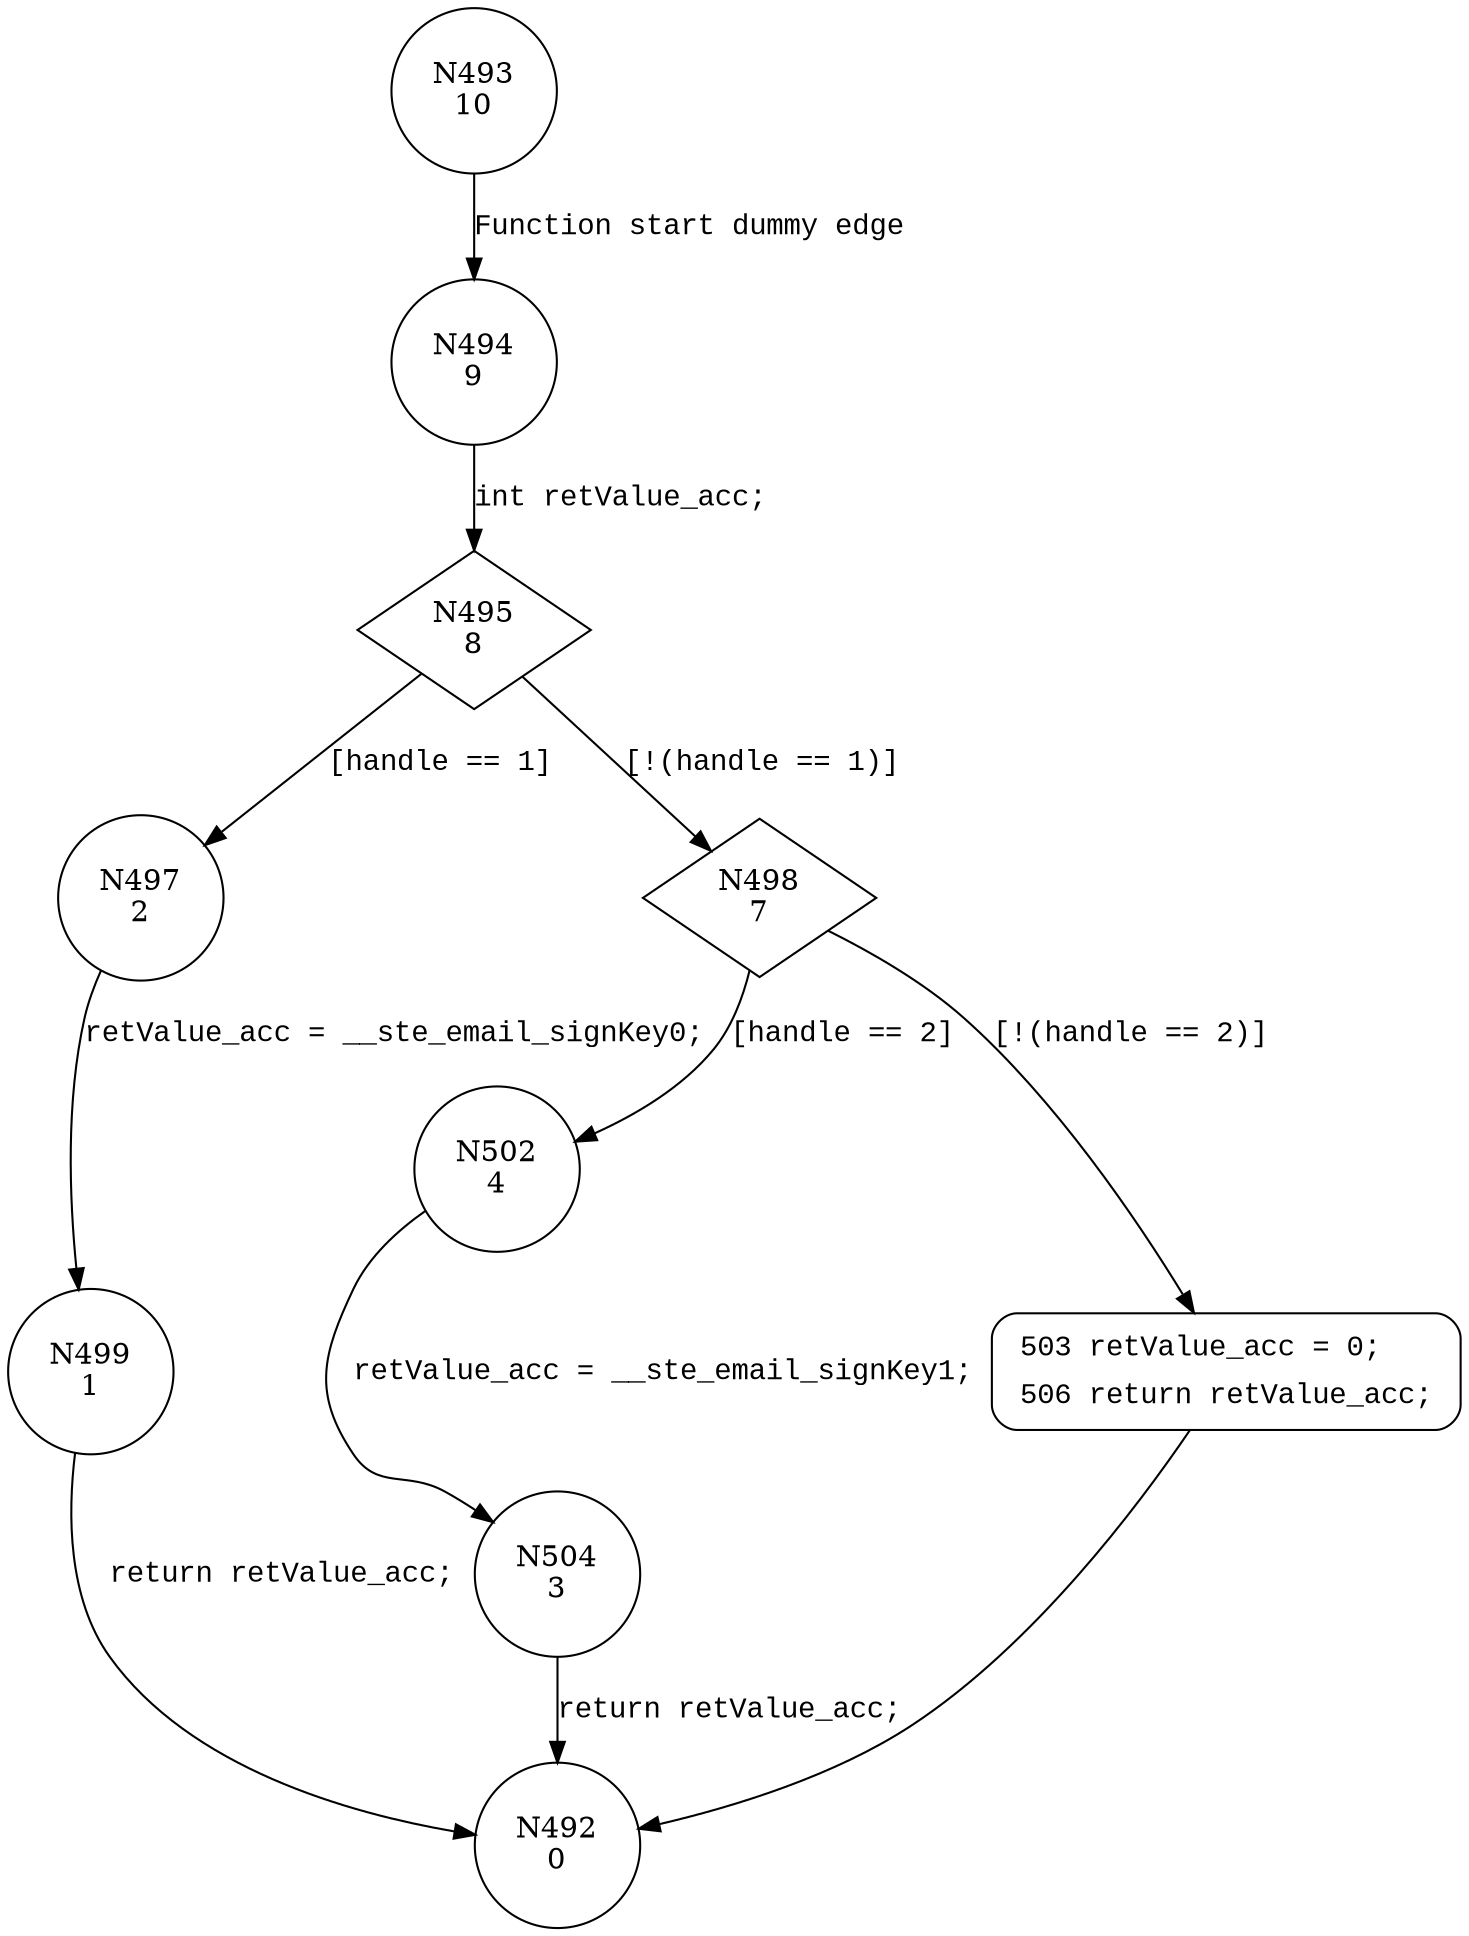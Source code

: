 digraph getEmailSignKey {
493 [shape="circle" label="N493\n10"]
494 [shape="circle" label="N494\n9"]
495 [shape="diamond" label="N495\n8"]
497 [shape="circle" label="N497\n2"]
498 [shape="diamond" label="N498\n7"]
502 [shape="circle" label="N502\n4"]
503 [shape="circle" label="N503\n6"]
504 [shape="circle" label="N504\n3"]
499 [shape="circle" label="N499\n1"]
492 [shape="circle" label="N492\n0"]
503 [style="filled,bold" penwidth="1" fillcolor="white" fontname="Courier New" shape="Mrecord" label=<<table border="0" cellborder="0" cellpadding="3" bgcolor="white"><tr><td align="right">503</td><td align="left">retValue_acc = 0;</td></tr><tr><td align="right">506</td><td align="left">return retValue_acc;</td></tr></table>>]
503 -> 492[label=""]
493 -> 494 [label="Function start dummy edge" fontname="Courier New"]
495 -> 497 [label="[handle == 1]" fontname="Courier New"]
495 -> 498 [label="[!(handle == 1)]" fontname="Courier New"]
498 -> 502 [label="[handle == 2]" fontname="Courier New"]
498 -> 503 [label="[!(handle == 2)]" fontname="Courier New"]
502 -> 504 [label="retValue_acc = __ste_email_signKey1;" fontname="Courier New"]
497 -> 499 [label="retValue_acc = __ste_email_signKey0;" fontname="Courier New"]
494 -> 495 [label="int retValue_acc;" fontname="Courier New"]
504 -> 492 [label="return retValue_acc;" fontname="Courier New"]
499 -> 492 [label="return retValue_acc;" fontname="Courier New"]
}